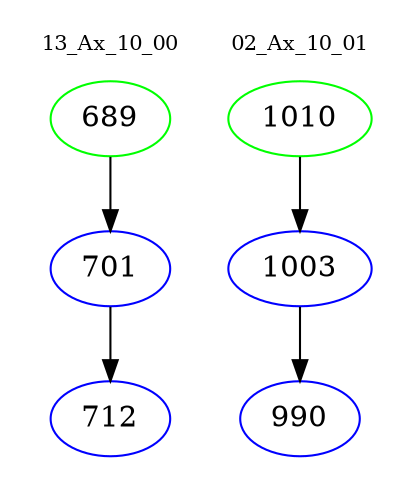 digraph{
subgraph cluster_0 {
color = white
label = "13_Ax_10_00";
fontsize=10;
T0_689 [label="689", color="green"]
T0_689 -> T0_701 [color="black"]
T0_701 [label="701", color="blue"]
T0_701 -> T0_712 [color="black"]
T0_712 [label="712", color="blue"]
}
subgraph cluster_1 {
color = white
label = "02_Ax_10_01";
fontsize=10;
T1_1010 [label="1010", color="green"]
T1_1010 -> T1_1003 [color="black"]
T1_1003 [label="1003", color="blue"]
T1_1003 -> T1_990 [color="black"]
T1_990 [label="990", color="blue"]
}
}
